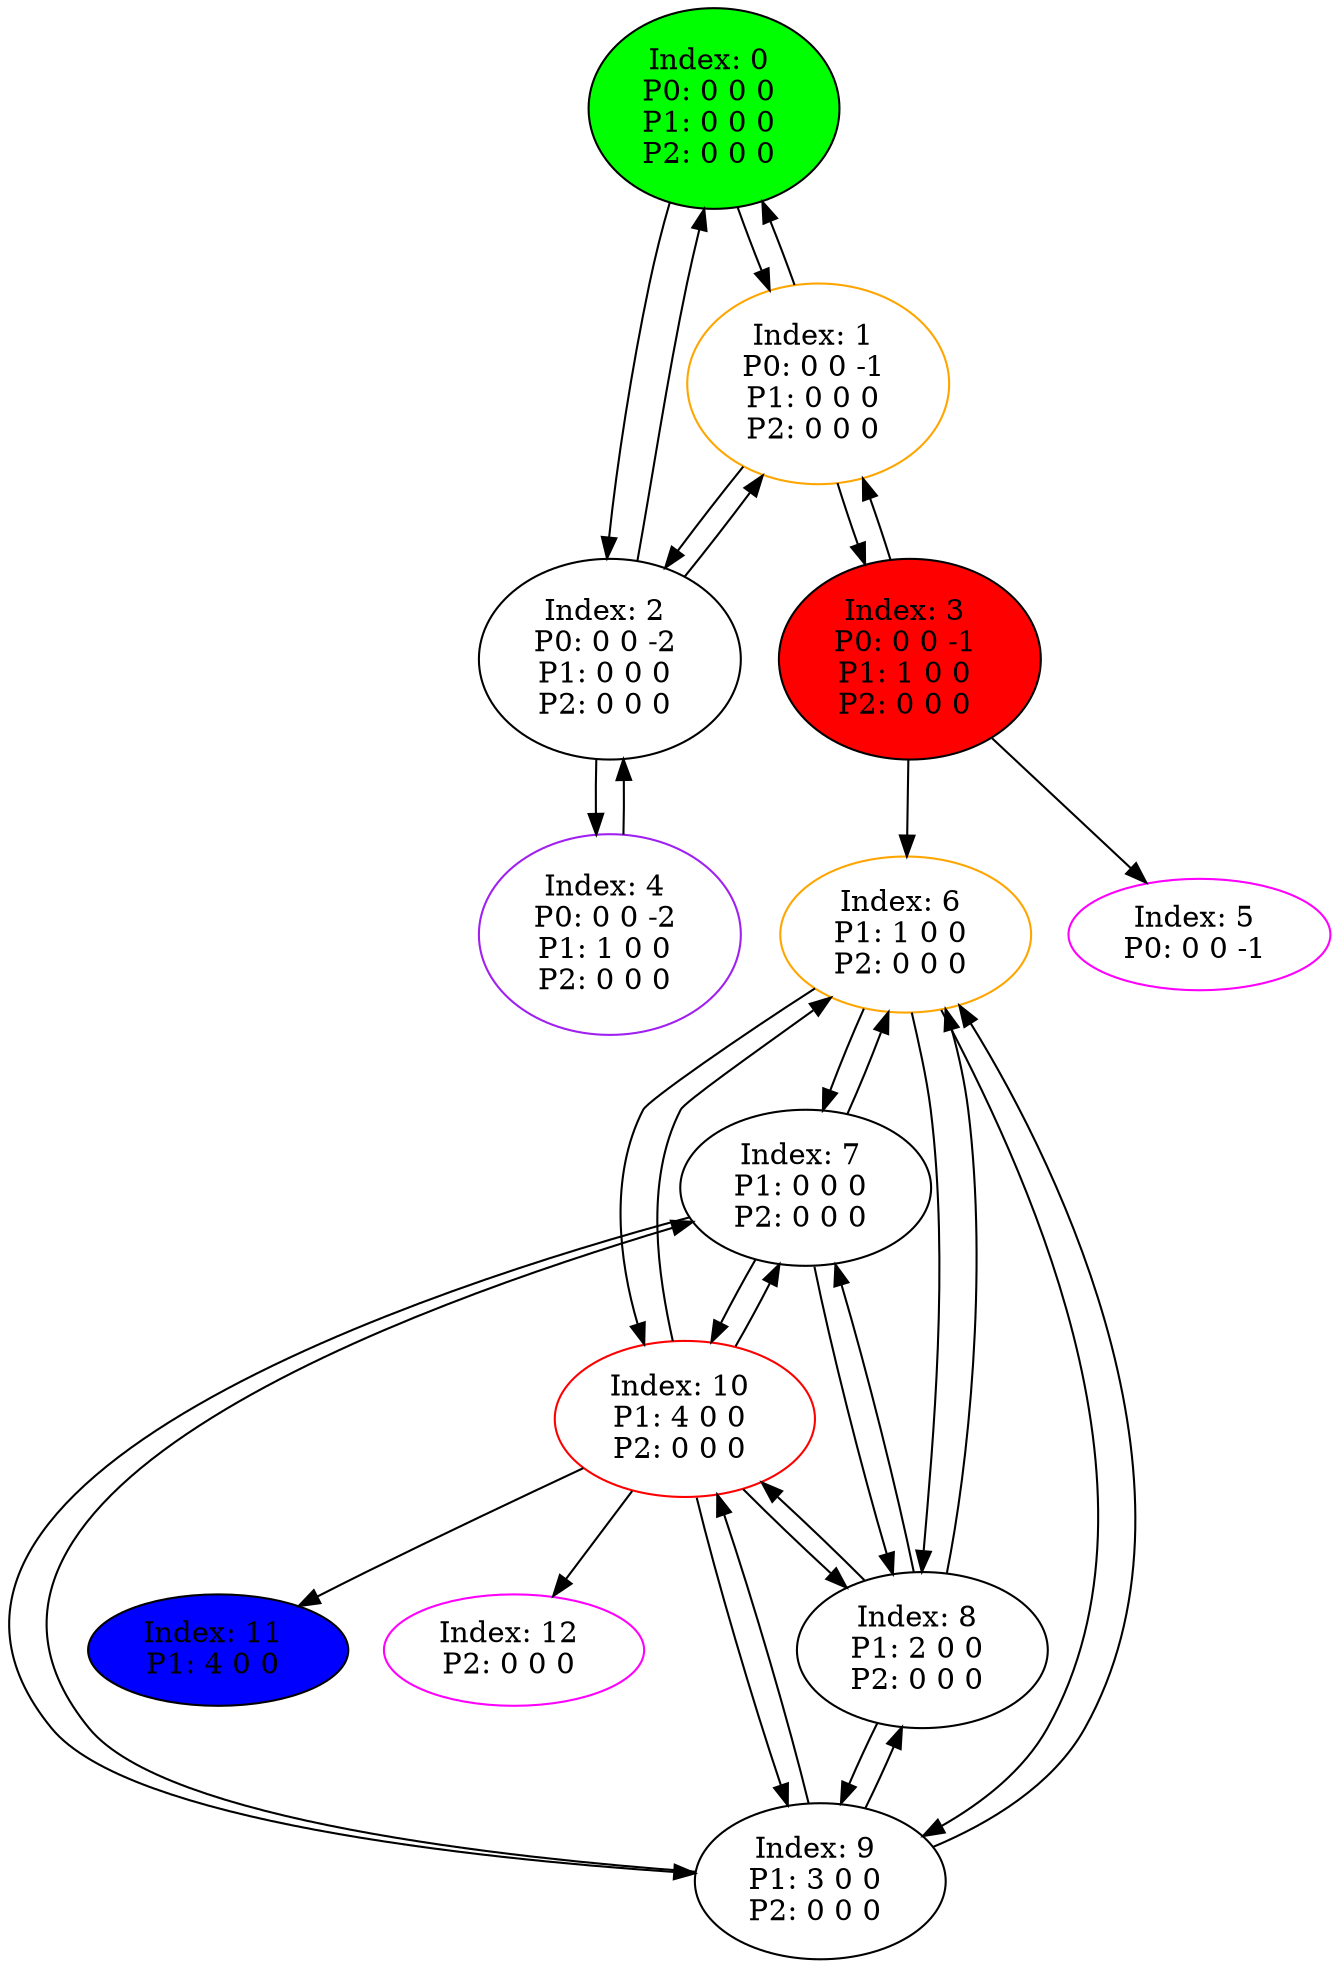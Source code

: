 digraph G {
color = "black"
0[label = "Index: 0 
P0: 0 0 0 
P1: 0 0 0 
P2: 0 0 0 
", style="filled", fillcolor = "green"]
1[label = "Index: 1 
P0: 0 0 -1 
P1: 0 0 0 
P2: 0 0 0 
", color = "orange"]
2[label = "Index: 2 
P0: 0 0 -2 
P1: 0 0 0 
P2: 0 0 0 
"]
3[label = "Index: 3 
P0: 0 0 -1 
P1: 1 0 0 
P2: 0 0 0 
", style="filled", fillcolor = "red"]
4[label = "Index: 4 
P0: 0 0 -2 
P1: 1 0 0 
P2: 0 0 0 
", color = "purple"]
5[label = "Index: 5 
P0: 0 0 -1 
", color = "fuchsia"]
6[label = "Index: 6 
P1: 1 0 0 
P2: 0 0 0 
", color = "orange"]
7[label = "Index: 7 
P1: 0 0 0 
P2: 0 0 0 
"]
8[label = "Index: 8 
P1: 2 0 0 
P2: 0 0 0 
"]
9[label = "Index: 9 
P1: 3 0 0 
P2: 0 0 0 
"]
10[label = "Index: 10 
P1: 4 0 0 
P2: 0 0 0 
", color = "red"]
11[label = "Index: 11 
P1: 4 0 0 
", style="filled", fillcolor = "blue"]
12[label = "Index: 12 
P2: 0 0 0 
", color = "fuchsia"]
0 -> 1
0 -> 2

1 -> 0
1 -> 2
1 -> 3

2 -> 0
2 -> 1
2 -> 4

3 -> 1
3 -> 6
3 -> 5

4 -> 2

6 -> 7
6 -> 8
6 -> 9
6 -> 10

7 -> 6
7 -> 8
7 -> 9
7 -> 10

8 -> 6
8 -> 7
8 -> 9
8 -> 10

9 -> 6
9 -> 7
9 -> 8
9 -> 10

10 -> 6
10 -> 7
10 -> 8
10 -> 9
10 -> 12
10 -> 11

}
